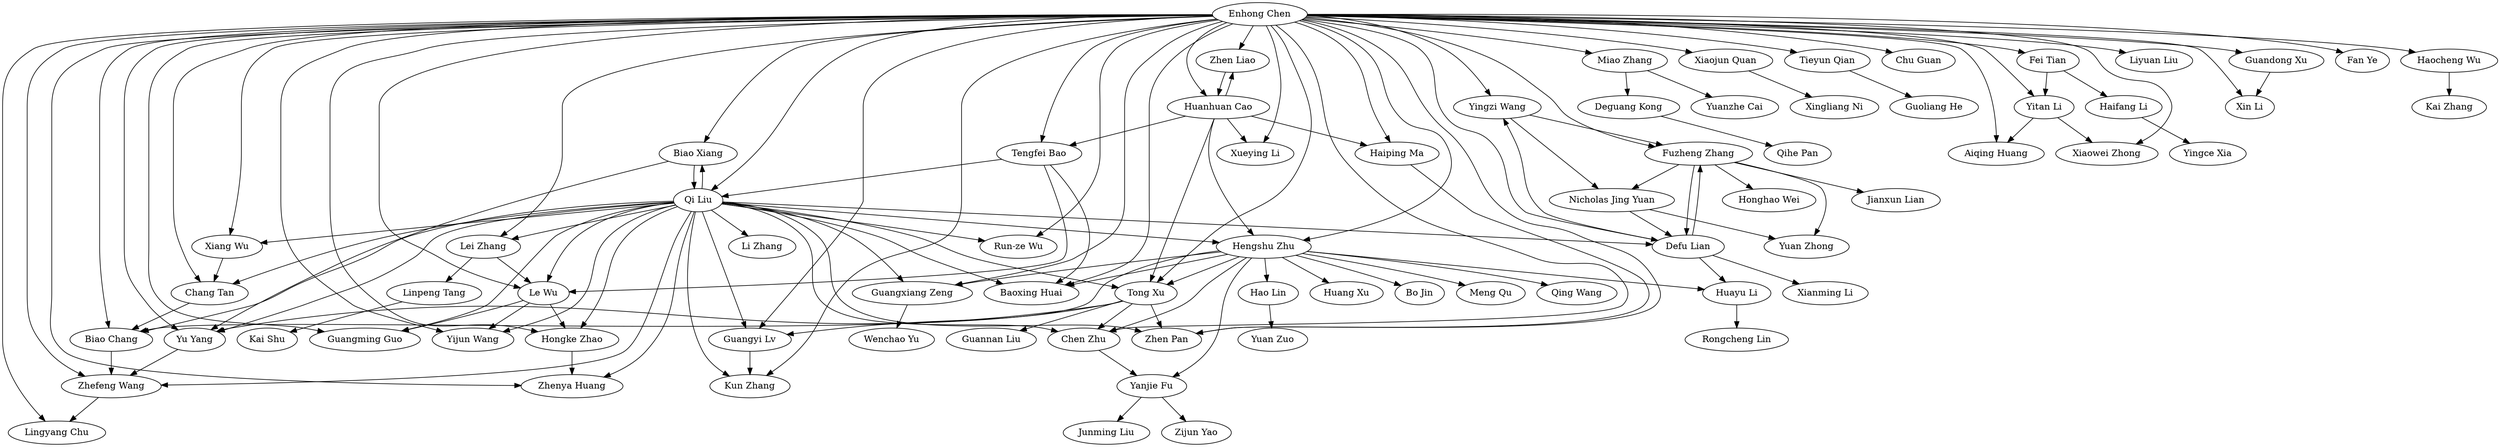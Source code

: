 strict digraph G{
"Enhong Chen" -> "Lingyang Chu"
"Enhong Chen" -> "Guangming Guo"
"Enhong Chen" -> "Yu Yang"
"Enhong Chen" -> "Miao Zhang"
"Enhong Chen" -> "Biao Chang"
"Enhong Chen" -> "Yijun Wang"
"Enhong Chen" -> "Xiaojun Quan"
"Enhong Chen" -> "Le Wu"
"Enhong Chen" -> "Tieyun Qian"
"Enhong Chen" -> "Zhefeng Wang"
"Tieyun Qian" -> "Guoliang He"
"Enhong Chen" -> "Chu Guan"
"Enhong Chen" -> "Guangyi Lv"
"Enhong Chen" -> "Zhen Pan"
"Enhong Chen" -> "Kun Zhang"
"Enhong Chen" -> "Haiping Ma"
"Enhong Chen" -> "Yingzi Wang"
"Enhong Chen" -> "Hongke Zhao"
"Enhong Chen" -> "Guangxiang Zeng"
"Guangxiang Zeng" -> "Wenchao Yu"
"Enhong Chen" -> "Xiang Wu"
"Enhong Chen" -> "Fei Tian"
"Biao Chang" -> "Zhefeng Wang"
"Enhong Chen" -> "Hengshu Zhu"
"Enhong Chen" -> "Biao Xiang"
"Enhong Chen" -> "Liyuan Liu"
"Enhong Chen" -> "Xin Li"
"Enhong Chen" -> "Tengfei Bao"
"Enhong Chen" -> "Run-ze Wu"
"Enhong Chen" -> "Zhenya Huang"
"Enhong Chen" -> "Defu Lian"
"Yingzi Wang" -> "Fuzheng Zhang"
"Enhong Chen" -> "Chen Zhu"
"Enhong Chen" -> "Lei Zhang"
"Enhong Chen" -> "Chang Tan"
"Enhong Chen" -> "Qi Liu"
"Qi Liu" -> "Zhen Pan"
"Qi Liu" -> "Hengshu Zhu"
"Qi Liu" -> "Run-ze Wu"
"Enhong Chen" -> "Tong Xu"
"Tong Xu" -> "Guannan Liu"
"Tong Xu" -> "Guangyi Lv"
"Enhong Chen" -> "Fuzheng Zhang"
"Enhong Chen" -> "Guandong Xu"
"Tong Xu" -> "Chen Zhu"
"Enhong Chen" -> "Xueying Li"
"Enhong Chen" -> "Zhen Liao"
"Qi Liu" -> "Zhefeng Wang"
"Qi Liu" -> "Guangyi Lv"
"Enhong Chen" -> "Aiqing Huang"
"Enhong Chen" -> "Fan Ye"
"Hengshu Zhu" -> "Chen Zhu"
"Defu Lian" -> "Huayu Li"
"Enhong Chen" -> "Yitan Li"
"Enhong Chen" -> "Baoxing Huai"
"Tong Xu" -> "Zhen Pan"
"Enhong Chen" -> "Huanhuan Cao"
"Enhong Chen" -> "Xiaowei Zhong"
"Hengshu Zhu" -> "Huang Xu"
"Guandong Xu" -> "Xin Li"
"Defu Lian" -> "Xianming Li"
"Haiping Ma" -> "Zhen Pan"
"Guangyi Lv" -> "Kun Zhang"
"Enhong Chen" -> "Haocheng Wu"
"Tengfei Bao" -> "Le Wu"
"Le Wu" -> "Hongke Zhao"
"Fei Tian" -> "Haifang Li"
"Xiaojun Quan" -> "Xingliang Ni"
"Zhefeng Wang" -> "Lingyang Chu"
"Hongke Zhao" -> "Zhenya Huang"
"Xiang Wu" -> "Chang Tan"
"Haocheng Wu" -> "Kai Zhang"
"Chen Zhu" -> "Yanjie Fu"
"Fuzheng Zhang" -> "Honghao Wei"
"Hengshu Zhu" -> "Huayu Li"
"Yanjie Fu" -> "Zijun Yao"
"Defu Lian" -> "Fuzheng Zhang"
"Le Wu" -> "Guangming Guo"
"Yingzi Wang" -> "Nicholas Jing Yuan"
"Miao Zhang" -> "Deguang Kong"
"Lei Zhang" -> "Linpeng Tang"
"Yu Yang" -> "Zhefeng Wang"
"Fuzheng Zhang" -> "Jianxun Lian"
"Miao Zhang" -> "Yuanzhe Cai"
"Tong Xu" -> "Yu Yang"
"Hengshu Zhu" -> "Guangxiang Zeng"
"Hengshu Zhu" -> "Bo Jin"
"Hengshu Zhu" -> "Meng Qu"
"Qi Liu" -> "Baoxing Huai"
"Le Wu" -> "Yijun Wang"
"Hengshu Zhu" -> "Biao Chang"
"Qi Liu" -> "Hongke Zhao"
"Zhen Liao" -> "Huanhuan Cao"
"Qi Liu" -> "Guangxiang Zeng"
"Qi Liu" -> "Yu Yang"
"Qi Liu" -> "Yijun Wang"
"Qi Liu" -> "Defu Lian"
"Biao Xiang" -> "Yu Yang"
"Huanhuan Cao" -> "Tong Xu"
"Huanhuan Cao" -> "Haiping Ma"
"Qi Liu" -> "Biao Chang"
"Hengshu Zhu" -> "Chen Zhu"
"Lei Zhang" -> "Le Wu"
"Hengshu Zhu" -> "Hao Lin"
"Qi Liu" -> "Biao Xiang"
"Qi Liu" -> "Chang Tan"
"Qi Liu" -> "Li Zhang"
"Yitan Li" -> "Aiqing Huang"
"Deguang Kong" -> "Qihe Pan"
"Qi Liu" -> "Kun Zhang"
"Qi Liu" -> "Chen Zhu"
"Tengfei Bao" -> "Baoxing Huai"
"Hao Lin" -> "Yuan Zuo"
"Fei Tian" -> "Yitan Li"
"Hengshu Zhu" -> "Qing Wang"
"Chang Tan" -> "Biao Chang"
"Yitan Li" -> "Xiaowei Zhong"
"Fuzheng Zhang" -> "Nicholas Jing Yuan"
"Hengshu Zhu" -> "Yanjie Fu"
"Huanhuan Cao" -> "Xueying Li"
"Qi Liu" -> "Tong Xu"
"Hengshu Zhu" -> "Baoxing Huai"
"Hengshu Zhu" -> "Tong Xu"
"Linpeng Tang" -> "Kai Shu"
"Fuzheng Zhang" -> "Yuan Zhong"
"Biao Xiang" -> "Qi Liu"
"Qi Liu" -> "Xiang Wu"
"Defu Lian" -> "Yingzi Wang"
"Qi Liu" -> "Le Wu"
"Fuzheng Zhang" -> "Defu Lian"
"Qi Liu" -> "Zhenya Huang"
"Qi Liu" -> "Guangming Guo"
"Tengfei Bao" -> "Qi Liu"
"Qi Liu" -> "Lei Zhang"
"Huanhuan Cao" -> "Tengfei Bao"
"Nicholas Jing Yuan" -> "Defu Lian"
"Nicholas Jing Yuan" -> "Yuan Zhong"
"Huanhuan Cao" -> "Hengshu Zhu"
"Huanhuan Cao" -> "Zhen Liao"
"Huayu Li" -> "Rongcheng Lin"
"Yanjie Fu" -> "Junming Liu"
"Haifang Li" -> "Yingce Xia"
}